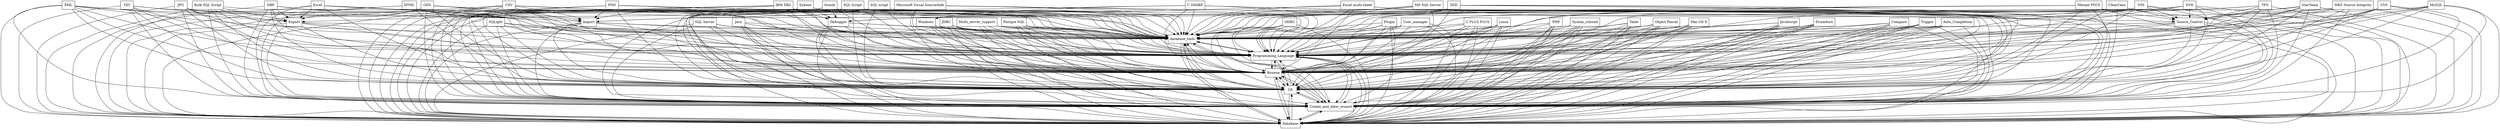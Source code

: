 digraph{
graph [rankdir=TB];
node [shape=box];
edge [arrowhead=normal];
0[label="C SHARP",]
1[label="Object Pascal",]
2[label="SQL Server",]
3[label="Microsoft Visual SourceSafe",]
4[label="SQLight",]
5[label="Java",]
6[label="JDBC",]
7[label="SQL Script",]
8[label="IBM DB2",]
9[label="JPG",]
10[label="Postgre SQL",]
11[label="HTML",]
12[label="PNG",]
13[label="Plugin",]
14[label="Debugger",]
15[label="User_manager",]
16[label="CSV",]
17[label="StarTeam",]
18[label="TXT",]
19[label="Sybase",]
20[label="SQL script",]
21[label="Export",]
22[label="Linux",]
23[label="database_tools",]
24[label="MKS Source Integrity",]
25[label="Source_Control",]
26[label="Programming_Language",]
27[label="CVS",]
28[label="Mac OS X",]
29[label="JavaScript",]
30[label="Import",]
31[label="Database",]
32[label="Procedure",]
33[label="Table",]
34[label="Compare",]
35[label="Trigger",]
36[label="Auto_Completion",]
37[label="Multi_server_support",]
38[label="ODBC",]
39[label="Excel multi-sheet",]
40[label="Oracle",]
41[label="Merant PVCS",]
42[label="XSD",]
43[label="Bulk SQL Script",]
44[label="MySQL",]
45[label="Create_and_Alter_wizard",]
46[label="OS",]
47[label="ClearCase",]
48[label="VSS",]
49[label="C PLUS PLUS",]
50[label="DBF",]
51[label="Windows",]
52[label="MS SQL Server",]
53[label="PHP",]
54[label="Syntax_colored",]
55[label="XML",]
56[label="Excel",]
57[label="Browse",]
58[label="SVN",]
59[label="TFS",]
60[label="ODS",]
0->23[label="",]
0->26[label="",]
0->31[label="",]
0->45[label="",]
0->46[label="",]
0->51[label="",]
0->57[label="",]
1->23[label="",]
1->26[label="",]
1->31[label="",]
1->45[label="",]
1->46[label="",]
1->57[label="",]
2->23[label="",]
2->26[label="",]
2->31[label="",]
2->45[label="",]
2->46[label="",]
2->57[label="",]
3->23[label="",]
3->25[label="",]
3->26[label="",]
3->31[label="",]
3->45[label="",]
3->46[label="",]
3->57[label="",]
4->23[label="",]
4->26[label="",]
4->31[label="",]
4->45[label="",]
4->46[label="",]
4->57[label="",]
5->23[label="",]
5->26[label="",]
5->31[label="",]
5->45[label="",]
5->46[label="",]
5->57[label="",]
6->23[label="",]
6->26[label="",]
6->31[label="",]
6->45[label="",]
6->46[label="",]
6->57[label="",]
7->21[label="",]
7->23[label="",]
7->26[label="",]
7->31[label="",]
7->45[label="",]
7->46[label="",]
7->57[label="",]
8->14[label="",]
8->23[label="",]
8->26[label="",]
8->31[label="",]
8->45[label="",]
8->46[label="",]
8->57[label="",]
9->23[label="",]
9->26[label="",]
9->30[label="",]
9->31[label="",]
9->45[label="",]
9->46[label="",]
9->57[label="",]
10->23[label="",]
10->26[label="",]
10->31[label="",]
10->45[label="",]
10->46[label="",]
10->57[label="",]
11->23[label="",]
11->26[label="",]
11->30[label="",]
11->31[label="",]
11->45[label="",]
11->46[label="",]
11->57[label="",]
12->23[label="",]
12->26[label="",]
12->30[label="",]
12->31[label="",]
12->45[label="",]
12->46[label="",]
12->57[label="",]
13->23[label="",]
13->26[label="",]
13->31[label="",]
13->45[label="",]
13->46[label="",]
13->57[label="",]
14->23[label="",]
14->26[label="",]
14->31[label="",]
14->45[label="",]
14->46[label="",]
14->57[label="",]
15->23[label="",]
15->26[label="",]
15->31[label="",]
15->45[label="",]
15->46[label="",]
15->57[label="",]
16->21[label="",]
16->23[label="",]
16->26[label="",]
16->30[label="",]
16->31[label="",]
16->45[label="",]
16->46[label="",]
16->57[label="",]
17->23[label="",]
17->25[label="",]
17->26[label="",]
17->31[label="",]
17->45[label="",]
17->46[label="",]
17->57[label="",]
18->21[label="",]
18->23[label="",]
18->26[label="",]
18->31[label="",]
18->45[label="",]
18->46[label="",]
18->57[label="",]
19->14[label="",]
19->23[label="",]
19->26[label="",]
19->31[label="",]
19->45[label="",]
19->46[label="",]
19->57[label="",]
20->23[label="",]
20->26[label="",]
20->30[label="",]
20->31[label="",]
20->45[label="",]
20->46[label="",]
20->57[label="",]
21->23[label="",]
21->26[label="",]
21->31[label="",]
21->45[label="",]
21->46[label="",]
21->57[label="",]
22->23[label="",]
22->26[label="",]
22->31[label="",]
22->45[label="",]
22->46[label="",]
22->57[label="",]
23->26[label="",]
23->31[label="",]
23->45[label="",]
23->46[label="",]
23->57[label="",]
24->23[label="",]
24->25[label="",]
24->26[label="",]
24->31[label="",]
24->45[label="",]
24->46[label="",]
24->57[label="",]
25->23[label="",]
25->26[label="",]
25->31[label="",]
25->45[label="",]
25->46[label="",]
25->57[label="",]
26->23[label="",]
26->31[label="",]
26->45[label="",]
26->46[label="",]
26->57[label="",]
27->23[label="",]
27->25[label="",]
27->26[label="",]
27->31[label="",]
27->45[label="",]
27->46[label="",]
27->57[label="",]
28->23[label="",]
28->26[label="",]
28->31[label="",]
28->45[label="",]
28->46[label="",]
28->57[label="",]
29->23[label="",]
29->26[label="",]
29->31[label="",]
29->45[label="",]
29->46[label="",]
29->57[label="",]
30->23[label="",]
30->26[label="",]
30->31[label="",]
30->45[label="",]
30->46[label="",]
30->57[label="",]
31->23[label="",]
31->26[label="",]
31->45[label="",]
31->46[label="",]
31->57[label="",]
32->23[label="",]
32->26[label="",]
32->31[label="",]
32->45[label="",]
32->46[label="",]
32->57[label="",]
33->23[label="",]
33->26[label="",]
33->31[label="",]
33->45[label="",]
33->46[label="",]
33->57[label="",]
34->23[label="",]
34->26[label="",]
34->31[label="",]
34->45[label="",]
34->46[label="",]
34->57[label="",]
35->23[label="",]
35->26[label="",]
35->31[label="",]
35->45[label="",]
35->46[label="",]
35->57[label="",]
36->23[label="",]
36->26[label="",]
36->31[label="",]
36->45[label="",]
36->46[label="",]
36->57[label="",]
37->23[label="",]
37->26[label="",]
37->31[label="",]
37->45[label="",]
37->46[label="",]
37->57[label="",]
38->23[label="",]
38->26[label="",]
38->31[label="",]
38->45[label="",]
38->46[label="",]
38->57[label="",]
39->23[label="",]
39->26[label="",]
39->30[label="",]
39->31[label="",]
39->45[label="",]
39->46[label="",]
39->57[label="",]
40->14[label="",]
40->23[label="",]
40->26[label="",]
40->31[label="",]
40->45[label="",]
40->46[label="",]
40->57[label="",]
41->23[label="",]
41->25[label="",]
41->26[label="",]
41->31[label="",]
41->45[label="",]
41->46[label="",]
41->57[label="",]
42->23[label="",]
42->26[label="",]
42->30[label="",]
42->31[label="",]
42->45[label="",]
42->46[label="",]
42->57[label="",]
43->21[label="",]
43->23[label="",]
43->26[label="",]
43->31[label="",]
43->45[label="",]
43->46[label="",]
43->57[label="",]
44->14[label="",]
44->23[label="",]
44->26[label="",]
44->31[label="",]
44->45[label="",]
44->46[label="",]
44->57[label="",]
45->23[label="",]
45->26[label="",]
45->31[label="",]
45->46[label="",]
45->57[label="",]
46->23[label="",]
46->26[label="",]
46->31[label="",]
46->45[label="",]
46->57[label="",]
47->23[label="",]
47->25[label="",]
47->26[label="",]
47->31[label="",]
47->45[label="",]
47->46[label="",]
47->57[label="",]
48->23[label="",]
48->25[label="",]
48->26[label="",]
48->31[label="",]
48->45[label="",]
48->46[label="",]
48->57[label="",]
49->23[label="",]
49->26[label="",]
49->31[label="",]
49->45[label="",]
49->46[label="",]
49->57[label="",]
50->21[label="",]
50->23[label="",]
50->26[label="",]
50->31[label="",]
50->45[label="",]
50->46[label="",]
50->57[label="",]
51->23[label="",]
51->26[label="",]
51->31[label="",]
51->45[label="",]
51->46[label="",]
51->57[label="",]
52->14[label="",]
52->23[label="",]
52->26[label="",]
52->31[label="",]
52->45[label="",]
52->46[label="",]
52->57[label="",]
53->23[label="",]
53->26[label="",]
53->31[label="",]
53->45[label="",]
53->46[label="",]
53->57[label="",]
54->23[label="",]
54->26[label="",]
54->31[label="",]
54->45[label="",]
54->46[label="",]
54->57[label="",]
55->21[label="",]
55->23[label="",]
55->26[label="",]
55->30[label="",]
55->31[label="",]
55->45[label="",]
55->46[label="",]
55->57[label="",]
56->21[label="",]
56->23[label="",]
56->26[label="",]
56->31[label="",]
56->45[label="",]
56->46[label="",]
56->57[label="",]
57->23[label="",]
57->26[label="",]
57->31[label="",]
57->45[label="",]
57->46[label="",]
58->23[label="",]
58->25[label="",]
58->26[label="",]
58->31[label="",]
58->45[label="",]
58->46[label="",]
58->57[label="",]
59->23[label="",]
59->25[label="",]
59->26[label="",]
59->31[label="",]
59->45[label="",]
59->46[label="",]
59->57[label="",]
60->21[label="",]
60->23[label="",]
60->26[label="",]
60->31[label="",]
60->45[label="",]
60->46[label="",]
60->57[label="",]
}
